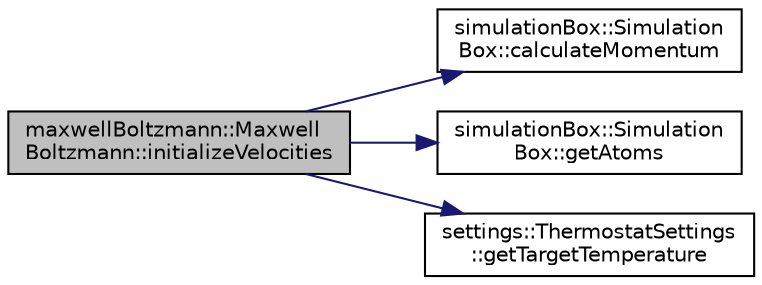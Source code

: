 digraph "maxwellBoltzmann::MaxwellBoltzmann::initializeVelocities"
{
 // LATEX_PDF_SIZE
  edge [fontname="Helvetica",fontsize="10",labelfontname="Helvetica",labelfontsize="10"];
  node [fontname="Helvetica",fontsize="10",shape=record];
  rankdir="LR";
  Node1 [label="maxwellBoltzmann::Maxwell\lBoltzmann::initializeVelocities",height=0.2,width=0.4,color="black", fillcolor="grey75", style="filled", fontcolor="black",tooltip="generate boltzmann distributed velocities for all atoms in the simulation box"];
  Node1 -> Node2 [color="midnightblue",fontsize="10",style="solid",fontname="Helvetica"];
  Node2 [label="simulationBox::Simulation\lBox::calculateMomentum",height=0.2,width=0.4,color="black", fillcolor="white", style="filled",URL="$classsimulationBox_1_1SimulationBox.html#a4c6cdc3ac6e185abe9180ee97f866bbf",tooltip="calculate momentum of simulationBox"];
  Node1 -> Node3 [color="midnightblue",fontsize="10",style="solid",fontname="Helvetica"];
  Node3 [label="simulationBox::Simulation\lBox::getAtoms",height=0.2,width=0.4,color="black", fillcolor="white", style="filled",URL="$classsimulationBox_1_1SimulationBox.html#aa80269754e2fc5761e610c7a8bf99b23",tooltip=" "];
  Node1 -> Node4 [color="midnightblue",fontsize="10",style="solid",fontname="Helvetica"];
  Node4 [label="settings::ThermostatSettings\l::getTargetTemperature",height=0.2,width=0.4,color="black", fillcolor="white", style="filled",URL="$classsettings_1_1ThermostatSettings.html#af42d97851263a47d70ccd20e62744be3",tooltip=" "];
}
